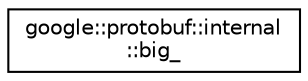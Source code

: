 digraph "类继承关系图"
{
 // LATEX_PDF_SIZE
  edge [fontname="Helvetica",fontsize="10",labelfontname="Helvetica",labelfontsize="10"];
  node [fontname="Helvetica",fontsize="10",shape=record];
  rankdir="LR";
  Node0 [label="google::protobuf::internal\l::big_",height=0.2,width=0.4,color="black", fillcolor="white", style="filled",URL="$structgoogle_1_1protobuf_1_1internal_1_1big__.html",tooltip=" "];
}
